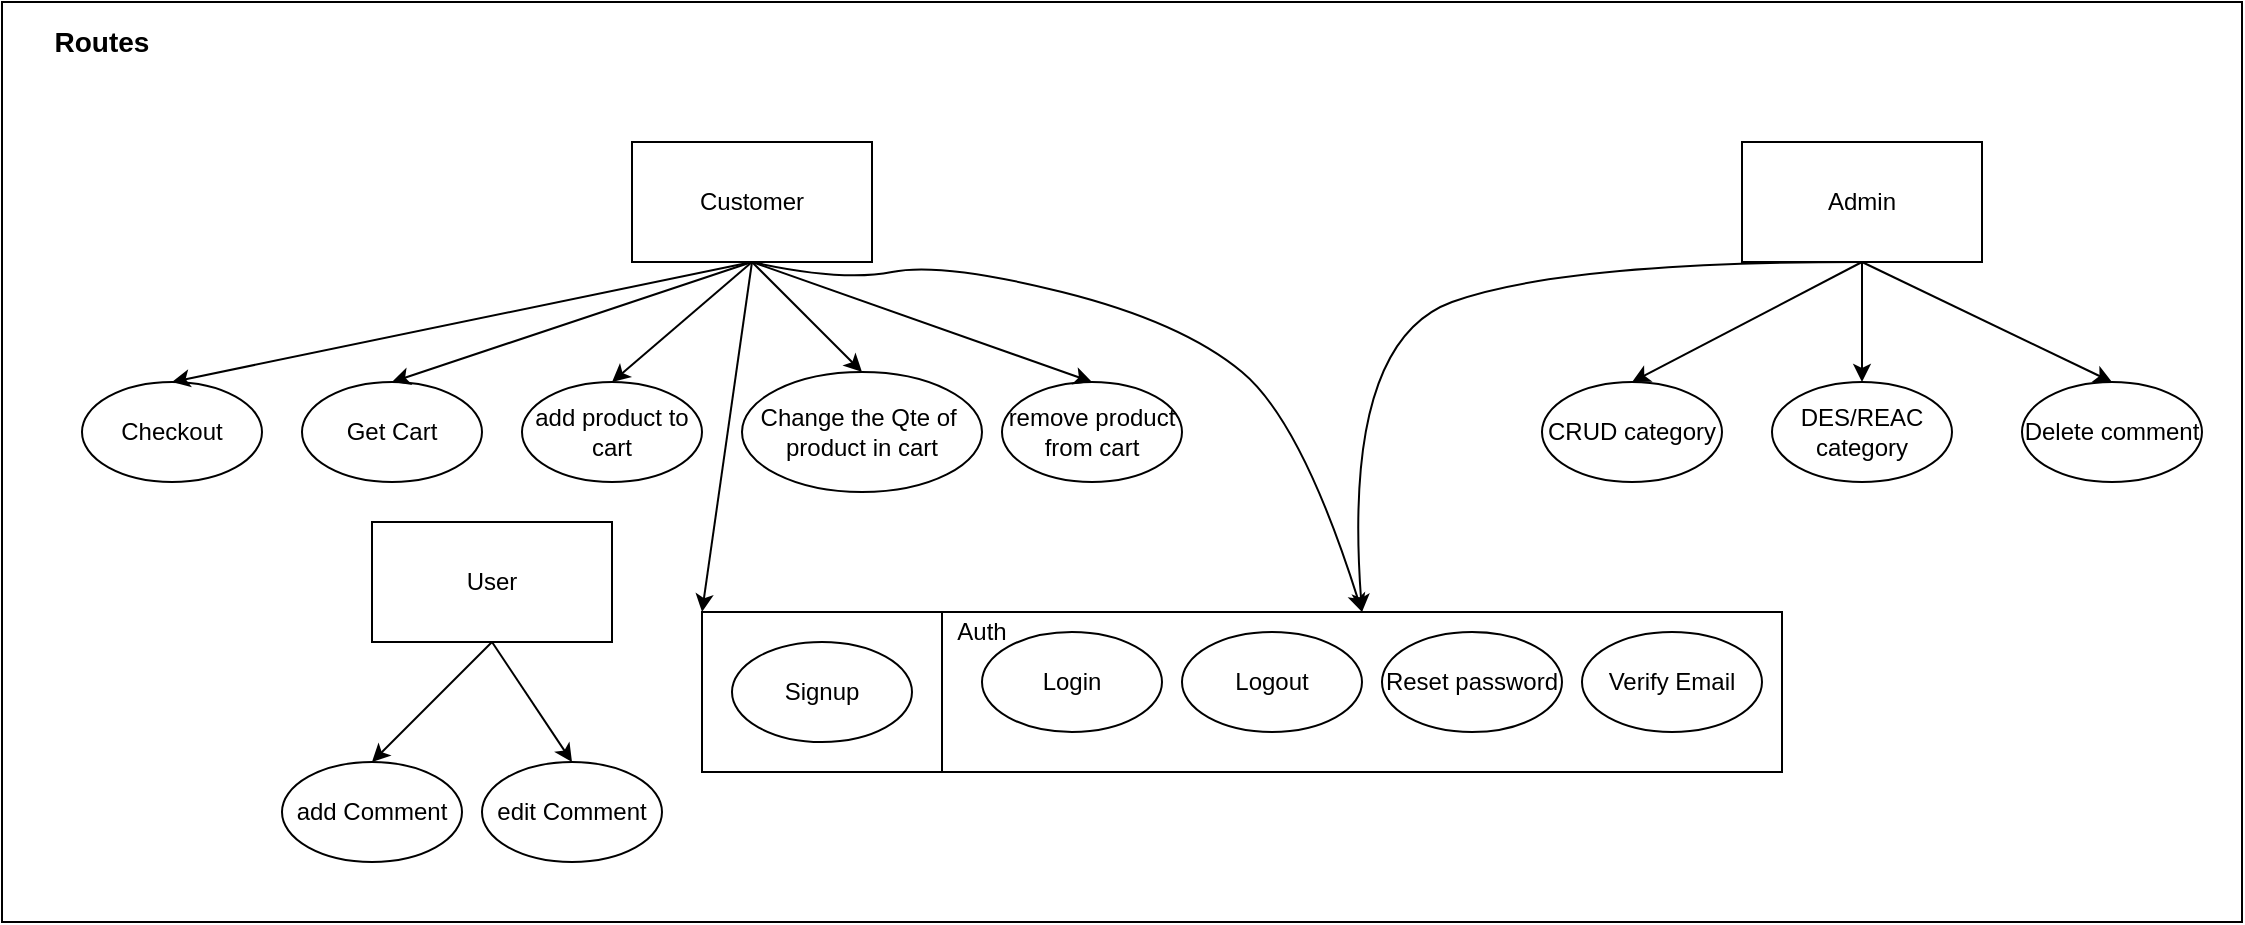 <mxfile version="14.5.1" type="device" pages="3"><diagram id="hFaaNvBYb8GxtZgO_M3G" name="Routes"><mxGraphModel dx="1463" dy="859" grid="1" gridSize="10" guides="1" tooltips="1" connect="1" arrows="1" fold="1" page="1" pageScale="1" pageWidth="1400" pageHeight="850" math="0" shadow="0"><root><mxCell id="0"/><mxCell id="1" parent="0"/><mxCell id="FmPAcpo22RHAkwrhhaOb-21" value="" style="rounded=0;whiteSpace=wrap;html=1;" parent="1" vertex="1"><mxGeometry x="130" y="180" width="1120" height="460" as="geometry"/></mxCell><mxCell id="FmPAcpo22RHAkwrhhaOb-22" value="&lt;b&gt;&lt;font style=&quot;font-size: 14px&quot;&gt;Routes&lt;/font&gt;&lt;/b&gt;" style="text;html=1;strokeColor=none;fillColor=none;align=center;verticalAlign=middle;whiteSpace=wrap;rounded=0;" parent="1" vertex="1"><mxGeometry x="150" y="190" width="60" height="20" as="geometry"/></mxCell><mxCell id="8OgXi1tDOsJr1ftYKDeI-11" value="" style="endArrow=classic;html=1;exitX=0.5;exitY=1;exitDx=0;exitDy=0;entryX=0.5;entryY=0;entryDx=0;entryDy=0;curved=1;" edge="1" parent="1" source="FmPAcpo22RHAkwrhhaOb-2" target="8OgXi1tDOsJr1ftYKDeI-8"><mxGeometry width="50" height="50" relative="1" as="geometry"><mxPoint x="635" y="310" as="sourcePoint"/><mxPoint x="705" y="370" as="targetPoint"/><Array as="points"><mxPoint x="550" y="320"/><mxPoint x="600" y="310"/><mxPoint x="720" y="340"/><mxPoint x="780" y="390"/></Array></mxGeometry></mxCell><mxCell id="8OgXi1tDOsJr1ftYKDeI-12" value="" style="endArrow=classic;html=1;exitX=0.5;exitY=1;exitDx=0;exitDy=0;entryX=0.5;entryY=0;entryDx=0;entryDy=0;curved=1;" edge="1" parent="1" source="FmPAcpo22RHAkwrhhaOb-3" target="8OgXi1tDOsJr1ftYKDeI-8"><mxGeometry width="50" height="50" relative="1" as="geometry"><mxPoint x="1415" y="310" as="sourcePoint"/><mxPoint x="1300" y="370" as="targetPoint"/><Array as="points"><mxPoint x="910" y="310"/><mxPoint x="800" y="350"/></Array></mxGeometry></mxCell><mxCell id="8OgXi1tDOsJr1ftYKDeI-15" value="" style="endArrow=classic;html=1;exitX=0.5;exitY=1;exitDx=0;exitDy=0;entryX=0;entryY=0;entryDx=0;entryDy=0;" edge="1" parent="1" source="FmPAcpo22RHAkwrhhaOb-2" target="8OgXi1tDOsJr1ftYKDeI-14"><mxGeometry width="50" height="50" relative="1" as="geometry"><mxPoint x="635" y="310" as="sourcePoint"/><mxPoint x="705" y="370" as="targetPoint"/></mxGeometry></mxCell><mxCell id="8OgXi1tDOsJr1ftYKDeI-20" value="" style="group" vertex="1" connectable="0" parent="1"><mxGeometry x="900" y="250" width="330" height="170" as="geometry"/></mxCell><mxCell id="FmPAcpo22RHAkwrhhaOb-3" value="Admin" style="rounded=0;whiteSpace=wrap;html=1;" parent="8OgXi1tDOsJr1ftYKDeI-20" vertex="1"><mxGeometry x="100" width="120" height="60" as="geometry"/></mxCell><mxCell id="FmPAcpo22RHAkwrhhaOb-9" value="CRUD category" style="ellipse;whiteSpace=wrap;html=1;" parent="8OgXi1tDOsJr1ftYKDeI-20" vertex="1"><mxGeometry y="120" width="90" height="50" as="geometry"/></mxCell><mxCell id="FmPAcpo22RHAkwrhhaOb-10" value="DES/REAC category" style="ellipse;whiteSpace=wrap;html=1;" parent="8OgXi1tDOsJr1ftYKDeI-20" vertex="1"><mxGeometry x="115" y="120" width="90" height="50" as="geometry"/></mxCell><mxCell id="FmPAcpo22RHAkwrhhaOb-11" value="Delete comment" style="ellipse;whiteSpace=wrap;html=1;" parent="8OgXi1tDOsJr1ftYKDeI-20" vertex="1"><mxGeometry x="240" y="120" width="90" height="50" as="geometry"/></mxCell><mxCell id="FmPAcpo22RHAkwrhhaOb-17" value="" style="endArrow=classic;html=1;exitX=0.5;exitY=1;exitDx=0;exitDy=0;entryX=0.5;entryY=0;entryDx=0;entryDy=0;" parent="8OgXi1tDOsJr1ftYKDeI-20" source="FmPAcpo22RHAkwrhhaOb-3" target="FmPAcpo22RHAkwrhhaOb-9" edge="1"><mxGeometry width="50" height="50" relative="1" as="geometry"><mxPoint x="505" y="250" as="sourcePoint"/><mxPoint x="500" y="390" as="targetPoint"/></mxGeometry></mxCell><mxCell id="FmPAcpo22RHAkwrhhaOb-18" value="" style="endArrow=classic;html=1;exitX=0.5;exitY=1;exitDx=0;exitDy=0;entryX=0.5;entryY=0;entryDx=0;entryDy=0;" parent="8OgXi1tDOsJr1ftYKDeI-20" source="FmPAcpo22RHAkwrhhaOb-3" target="FmPAcpo22RHAkwrhhaOb-10" edge="1"><mxGeometry width="50" height="50" relative="1" as="geometry"><mxPoint x="810" y="250" as="sourcePoint"/><mxPoint x="695" y="310" as="targetPoint"/></mxGeometry></mxCell><mxCell id="FmPAcpo22RHAkwrhhaOb-19" value="" style="endArrow=classic;html=1;exitX=0.5;exitY=1;exitDx=0;exitDy=0;entryX=0.5;entryY=0;entryDx=0;entryDy=0;" parent="8OgXi1tDOsJr1ftYKDeI-20" source="FmPAcpo22RHAkwrhhaOb-3" target="FmPAcpo22RHAkwrhhaOb-11" edge="1"><mxGeometry width="50" height="50" relative="1" as="geometry"><mxPoint x="810" y="250" as="sourcePoint"/><mxPoint x="810" y="310" as="targetPoint"/></mxGeometry></mxCell><mxCell id="8OgXi1tDOsJr1ftYKDeI-22" value="" style="group" vertex="1" connectable="0" parent="1"><mxGeometry x="270" y="440" width="190" height="170" as="geometry"/></mxCell><mxCell id="FmPAcpo22RHAkwrhhaOb-1" value="User" style="rounded=0;whiteSpace=wrap;html=1;" parent="8OgXi1tDOsJr1ftYKDeI-22" vertex="1"><mxGeometry x="45" width="120" height="60" as="geometry"/></mxCell><mxCell id="FmPAcpo22RHAkwrhhaOb-4" value="add Comment" style="ellipse;whiteSpace=wrap;html=1;" parent="8OgXi1tDOsJr1ftYKDeI-22" vertex="1"><mxGeometry y="120" width="90" height="50" as="geometry"/></mxCell><mxCell id="FmPAcpo22RHAkwrhhaOb-5" value="edit Comment" style="ellipse;whiteSpace=wrap;html=1;" parent="8OgXi1tDOsJr1ftYKDeI-22" vertex="1"><mxGeometry x="100" y="120" width="90" height="50" as="geometry"/></mxCell><mxCell id="FmPAcpo22RHAkwrhhaOb-12" value="" style="endArrow=classic;html=1;exitX=0.5;exitY=1;exitDx=0;exitDy=0;entryX=0.5;entryY=0;entryDx=0;entryDy=0;" parent="8OgXi1tDOsJr1ftYKDeI-22" source="FmPAcpo22RHAkwrhhaOb-1" target="FmPAcpo22RHAkwrhhaOb-4" edge="1"><mxGeometry width="50" height="50" relative="1" as="geometry"><mxPoint x="310" y="440" as="sourcePoint"/><mxPoint x="360" y="390" as="targetPoint"/></mxGeometry></mxCell><mxCell id="FmPAcpo22RHAkwrhhaOb-13" value="" style="endArrow=classic;html=1;exitX=0.5;exitY=1;exitDx=0;exitDy=0;entryX=0.5;entryY=0;entryDx=0;entryDy=0;" parent="8OgXi1tDOsJr1ftYKDeI-22" source="FmPAcpo22RHAkwrhhaOb-1" target="FmPAcpo22RHAkwrhhaOb-5" edge="1"><mxGeometry width="50" height="50" relative="1" as="geometry"><mxPoint x="270" y="250" as="sourcePoint"/><mxPoint x="210" y="310" as="targetPoint"/></mxGeometry></mxCell><mxCell id="8OgXi1tDOsJr1ftYKDeI-23" value="" style="group" vertex="1" connectable="0" parent="1"><mxGeometry x="170" y="250" width="550" height="260" as="geometry"/></mxCell><mxCell id="8OgXi1tDOsJr1ftYKDeI-21" value="" style="group" vertex="1" connectable="0" parent="8OgXi1tDOsJr1ftYKDeI-23"><mxGeometry width="450" height="260" as="geometry"/></mxCell><mxCell id="FmPAcpo22RHAkwrhhaOb-2" value="Customer" style="rounded=0;whiteSpace=wrap;html=1;" parent="8OgXi1tDOsJr1ftYKDeI-21" vertex="1"><mxGeometry x="275" width="120" height="60" as="geometry"/></mxCell><mxCell id="FmPAcpo22RHAkwrhhaOb-6" value="add product to cart" style="ellipse;whiteSpace=wrap;html=1;" parent="8OgXi1tDOsJr1ftYKDeI-21" vertex="1"><mxGeometry x="220" y="120" width="90" height="50" as="geometry"/></mxCell><mxCell id="FmPAcpo22RHAkwrhhaOb-8" value="Change the Qte of&amp;nbsp; product in cart" style="ellipse;whiteSpace=wrap;html=1;" parent="8OgXi1tDOsJr1ftYKDeI-21" vertex="1"><mxGeometry x="330" y="115" width="120" height="60" as="geometry"/></mxCell><mxCell id="8OgXi1tDOsJr1ftYKDeI-16" value="Checkout" style="ellipse;whiteSpace=wrap;html=1;" vertex="1" parent="8OgXi1tDOsJr1ftYKDeI-21"><mxGeometry y="120" width="90" height="50" as="geometry"/></mxCell><mxCell id="8OgXi1tDOsJr1ftYKDeI-18" value="Get Cart" style="ellipse;whiteSpace=wrap;html=1;" vertex="1" parent="8OgXi1tDOsJr1ftYKDeI-21"><mxGeometry x="110" y="120" width="90" height="50" as="geometry"/></mxCell><mxCell id="FmPAcpo22RHAkwrhhaOb-14" value="" style="endArrow=classic;html=1;exitX=0.5;exitY=1;exitDx=0;exitDy=0;entryX=0.5;entryY=0;entryDx=0;entryDy=0;" parent="8OgXi1tDOsJr1ftYKDeI-21" source="FmPAcpo22RHAkwrhhaOb-2" target="FmPAcpo22RHAkwrhhaOb-6" edge="1"><mxGeometry width="50" height="50" relative="1" as="geometry"><mxPoint x="270" y="250" as="sourcePoint"/><mxPoint x="310" y="310" as="targetPoint"/></mxGeometry></mxCell><mxCell id="FmPAcpo22RHAkwrhhaOb-16" value="" style="endArrow=classic;html=1;exitX=0.5;exitY=1;exitDx=0;exitDy=0;entryX=0.5;entryY=0;entryDx=0;entryDy=0;" parent="8OgXi1tDOsJr1ftYKDeI-21" source="FmPAcpo22RHAkwrhhaOb-2" target="FmPAcpo22RHAkwrhhaOb-8" edge="1"><mxGeometry width="50" height="50" relative="1" as="geometry"><mxPoint x="505" y="250" as="sourcePoint"/><mxPoint x="555" y="310" as="targetPoint"/></mxGeometry></mxCell><mxCell id="8OgXi1tDOsJr1ftYKDeI-17" value="" style="endArrow=classic;html=1;exitX=0.5;exitY=1;exitDx=0;exitDy=0;entryX=0.5;entryY=0;entryDx=0;entryDy=0;" edge="1" parent="8OgXi1tDOsJr1ftYKDeI-21" source="FmPAcpo22RHAkwrhhaOb-2" target="8OgXi1tDOsJr1ftYKDeI-16"><mxGeometry width="50" height="50" relative="1" as="geometry"><mxPoint x="505" y="250" as="sourcePoint"/><mxPoint x="435" y="310" as="targetPoint"/></mxGeometry></mxCell><mxCell id="8OgXi1tDOsJr1ftYKDeI-19" value="" style="endArrow=classic;html=1;exitX=0.5;exitY=1;exitDx=0;exitDy=0;entryX=0.5;entryY=0;entryDx=0;entryDy=0;" edge="1" parent="8OgXi1tDOsJr1ftYKDeI-21" source="FmPAcpo22RHAkwrhhaOb-2" target="8OgXi1tDOsJr1ftYKDeI-18"><mxGeometry width="50" height="50" relative="1" as="geometry"><mxPoint x="505" y="250" as="sourcePoint"/><mxPoint x="435" y="310" as="targetPoint"/></mxGeometry></mxCell><mxCell id="FmPAcpo22RHAkwrhhaOb-7" value="remove product from cart" style="ellipse;whiteSpace=wrap;html=1;" parent="8OgXi1tDOsJr1ftYKDeI-23" vertex="1"><mxGeometry x="460" y="120" width="90" height="50" as="geometry"/></mxCell><mxCell id="FmPAcpo22RHAkwrhhaOb-15" value="" style="endArrow=classic;html=1;exitX=0.5;exitY=1;exitDx=0;exitDy=0;entryX=0.5;entryY=0;entryDx=0;entryDy=0;" parent="8OgXi1tDOsJr1ftYKDeI-23" source="FmPAcpo22RHAkwrhhaOb-2" target="FmPAcpo22RHAkwrhhaOb-7" edge="1"><mxGeometry width="50" height="50" relative="1" as="geometry"><mxPoint x="505" y="430" as="sourcePoint"/><mxPoint x="435" y="490" as="targetPoint"/></mxGeometry></mxCell><mxCell id="8OgXi1tDOsJr1ftYKDeI-25" value="" style="group" vertex="1" connectable="0" parent="1"><mxGeometry x="480" y="485" width="540" height="80" as="geometry"/></mxCell><mxCell id="8OgXi1tDOsJr1ftYKDeI-10" value="" style="group" vertex="1" connectable="0" parent="8OgXi1tDOsJr1ftYKDeI-25"><mxGeometry x="120" width="420" height="80" as="geometry"/></mxCell><mxCell id="8OgXi1tDOsJr1ftYKDeI-8" value="" style="rounded=0;whiteSpace=wrap;html=1;fillColor=none;" vertex="1" parent="8OgXi1tDOsJr1ftYKDeI-10"><mxGeometry width="420" height="80" as="geometry"/></mxCell><mxCell id="8OgXi1tDOsJr1ftYKDeI-3" value="Login" style="ellipse;whiteSpace=wrap;html=1;" vertex="1" parent="8OgXi1tDOsJr1ftYKDeI-10"><mxGeometry x="20" y="10" width="90" height="50" as="geometry"/></mxCell><mxCell id="8OgXi1tDOsJr1ftYKDeI-4" value="Logout" style="ellipse;whiteSpace=wrap;html=1;" vertex="1" parent="8OgXi1tDOsJr1ftYKDeI-10"><mxGeometry x="120" y="10" width="90" height="50" as="geometry"/></mxCell><mxCell id="8OgXi1tDOsJr1ftYKDeI-5" value="Reset password" style="ellipse;whiteSpace=wrap;html=1;" vertex="1" parent="8OgXi1tDOsJr1ftYKDeI-10"><mxGeometry x="220" y="10" width="90" height="50" as="geometry"/></mxCell><mxCell id="8OgXi1tDOsJr1ftYKDeI-6" value="Verify Email" style="ellipse;whiteSpace=wrap;html=1;" vertex="1" parent="8OgXi1tDOsJr1ftYKDeI-10"><mxGeometry x="320" y="10" width="90" height="50" as="geometry"/></mxCell><mxCell id="8OgXi1tDOsJr1ftYKDeI-9" value="Auth" style="text;html=1;strokeColor=none;fillColor=none;align=center;verticalAlign=middle;whiteSpace=wrap;rounded=0;" vertex="1" parent="8OgXi1tDOsJr1ftYKDeI-10"><mxGeometry width="40" height="20" as="geometry"/></mxCell><mxCell id="8OgXi1tDOsJr1ftYKDeI-14" value="" style="rounded=0;whiteSpace=wrap;html=1;fillColor=none;" vertex="1" parent="8OgXi1tDOsJr1ftYKDeI-25"><mxGeometry width="120" height="80" as="geometry"/></mxCell><mxCell id="8OgXi1tDOsJr1ftYKDeI-13" value="Signup" style="ellipse;whiteSpace=wrap;html=1;" vertex="1" parent="8OgXi1tDOsJr1ftYKDeI-25"><mxGeometry x="15" y="15" width="90" height="50" as="geometry"/></mxCell></root></mxGraphModel></diagram><diagram id="HXz09fi43vUoqTx9kdm2" name="Usecase"><mxGraphModel dx="1024" dy="601" grid="1" gridSize="10" guides="1" tooltips="1" connect="1" arrows="1" fold="1" page="1" pageScale="1" pageWidth="1400" pageHeight="850" math="0" shadow="0"><root><mxCell id="y-8av-Jh25P55KOhQM9G-0"/><mxCell id="y-8av-Jh25P55KOhQM9G-1" parent="y-8av-Jh25P55KOhQM9G-0"/><mxCell id="y-8av-Jh25P55KOhQM9G-2" value="Admin" style="shape=umlActor;verticalLabelPosition=bottom;verticalAlign=top;html=1;outlineConnect=0;fillColor=none;" vertex="1" parent="y-8av-Jh25P55KOhQM9G-1"><mxGeometry x="880" y="150" width="30" height="60" as="geometry"/></mxCell><mxCell id="y-8av-Jh25P55KOhQM9G-3" value="Customer" style="shape=umlActor;verticalLabelPosition=bottom;verticalAlign=top;html=1;outlineConnect=0;fillColor=none;" vertex="1" parent="y-8av-Jh25P55KOhQM9G-1"><mxGeometry x="90" y="290" width="30" height="60" as="geometry"/></mxCell><mxCell id="y-8av-Jh25P55KOhQM9G-4" value="User" style="shape=umlActor;verticalLabelPosition=bottom;verticalAlign=top;html=1;outlineConnect=0;fillColor=none;" vertex="1" parent="y-8av-Jh25P55KOhQM9G-1"><mxGeometry x="90" y="530" width="30" height="60" as="geometry"/></mxCell><mxCell id="y-8av-Jh25P55KOhQM9G-5" value="" style="rounded=0;whiteSpace=wrap;html=1;" vertex="1" parent="y-8av-Jh25P55KOhQM9G-1"><mxGeometry x="160" y="80" width="560" height="530" as="geometry"/></mxCell><mxCell id="M89eKvENkeZAWvXHeIiO-0" value="CRUD category" style="ellipse;whiteSpace=wrap;html=1;" vertex="1" parent="y-8av-Jh25P55KOhQM9G-1"><mxGeometry x="560" y="130" width="80" height="30" as="geometry"/></mxCell><mxCell id="M89eKvENkeZAWvXHeIiO-1" value="DES/REAC category" style="ellipse;whiteSpace=wrap;html=1;" vertex="1" parent="y-8av-Jh25P55KOhQM9G-1"><mxGeometry x="590" y="170" width="90" height="40" as="geometry"/></mxCell><mxCell id="M89eKvENkeZAWvXHeIiO-2" value="Auth" style="ellipse;whiteSpace=wrap;html=1;" vertex="1" parent="y-8av-Jh25P55KOhQM9G-1"><mxGeometry x="345" y="110" width="80" height="40" as="geometry"/></mxCell><mxCell id="9nXzYPpeFCMzcxAcYLh8-0" value="Delete comment" style="ellipse;whiteSpace=wrap;html=1;" vertex="1" parent="y-8av-Jh25P55KOhQM9G-1"><mxGeometry x="610" y="220" width="80" height="40" as="geometry"/></mxCell><mxCell id="E_kmegmn0SVGKKRXfnZQ-0" value="add product to cart" style="ellipse;whiteSpace=wrap;html=1;" vertex="1" parent="y-8av-Jh25P55KOhQM9G-1"><mxGeometry x="220" y="300" width="95" height="35" as="geometry"/></mxCell><mxCell id="E_kmegmn0SVGKKRXfnZQ-1" value="Change the Qte of&amp;nbsp; product in cart" style="ellipse;whiteSpace=wrap;html=1;" vertex="1" parent="y-8av-Jh25P55KOhQM9G-1"><mxGeometry x="205" y="340" width="125" height="50" as="geometry"/></mxCell><mxCell id="E_kmegmn0SVGKKRXfnZQ-2" value="Checkout" style="ellipse;whiteSpace=wrap;html=1;" vertex="1" parent="y-8av-Jh25P55KOhQM9G-1"><mxGeometry x="235" y="220" width="95" height="25" as="geometry"/></mxCell><mxCell id="E_kmegmn0SVGKKRXfnZQ-3" value="Get Cart" style="ellipse;whiteSpace=wrap;html=1;" vertex="1" parent="y-8av-Jh25P55KOhQM9G-1"><mxGeometry x="230" y="260" width="95" height="30" as="geometry"/></mxCell><mxCell id="BH0wlshTpI5snRjm-f-P-0" value="remove product from cart" style="ellipse;whiteSpace=wrap;html=1;" vertex="1" parent="y-8av-Jh25P55KOhQM9G-1"><mxGeometry x="205" y="400" width="105" height="50" as="geometry"/></mxCell><mxCell id="QAzWDiTgflsXZnmHh1bm-0" value="add Comment" style="ellipse;whiteSpace=wrap;html=1;" vertex="1" parent="y-8av-Jh25P55KOhQM9G-1"><mxGeometry x="410" y="500" width="90" height="50" as="geometry"/></mxCell><mxCell id="QAzWDiTgflsXZnmHh1bm-1" value="edit Comment" style="ellipse;whiteSpace=wrap;html=1;" vertex="1" parent="y-8av-Jh25P55KOhQM9G-1"><mxGeometry x="185" y="550" width="90" height="50" as="geometry"/></mxCell><mxCell id="QAzWDiTgflsXZnmHh1bm-2" value="" style="line;strokeWidth=1;fillColor=none;align=left;verticalAlign=middle;spacingTop=-1;spacingLeft=3;spacingRight=3;rotatable=0;labelPosition=right;points=[];portConstraint=eastwest;" vertex="1" parent="y-8av-Jh25P55KOhQM9G-1"><mxGeometry x="160" y="492" width="560" height="8" as="geometry"/></mxCell><mxCell id="QAzWDiTgflsXZnmHh1bm-3" value="" style="endArrow=open;endFill=1;endSize=12;html=1;exitX=0.5;exitY=0.5;exitDx=0;exitDy=0;exitPerimeter=0;entryX=1;entryY=0.5;entryDx=0;entryDy=0;" edge="1" parent="y-8av-Jh25P55KOhQM9G-1" source="y-8av-Jh25P55KOhQM9G-2" target="M89eKvENkeZAWvXHeIiO-0"><mxGeometry width="160" relative="1" as="geometry"><mxPoint x="120" y="240" as="sourcePoint"/><mxPoint x="280" y="240" as="targetPoint"/></mxGeometry></mxCell><mxCell id="QAzWDiTgflsXZnmHh1bm-4" value="" style="endArrow=open;endFill=1;endSize=12;html=1;exitX=0.5;exitY=0.5;exitDx=0;exitDy=0;exitPerimeter=0;entryX=1;entryY=0.5;entryDx=0;entryDy=0;" edge="1" parent="y-8av-Jh25P55KOhQM9G-1" source="y-8av-Jh25P55KOhQM9G-2" target="M89eKvENkeZAWvXHeIiO-1"><mxGeometry width="160" relative="1" as="geometry"><mxPoint x="115" y="170" as="sourcePoint"/><mxPoint x="280" y="115" as="targetPoint"/></mxGeometry></mxCell><mxCell id="QAzWDiTgflsXZnmHh1bm-5" value="" style="endArrow=open;endFill=1;endSize=12;html=1;exitX=0.5;exitY=0.5;exitDx=0;exitDy=0;exitPerimeter=0;entryX=1;entryY=0.5;entryDx=0;entryDy=0;" edge="1" parent="y-8av-Jh25P55KOhQM9G-1" source="y-8av-Jh25P55KOhQM9G-2" target="9nXzYPpeFCMzcxAcYLh8-0"><mxGeometry width="160" relative="1" as="geometry"><mxPoint x="115" y="170" as="sourcePoint"/><mxPoint x="770" y="260" as="targetPoint"/></mxGeometry></mxCell><mxCell id="QAzWDiTgflsXZnmHh1bm-6" value="" style="endArrow=open;endFill=1;endSize=12;html=1;exitX=0.5;exitY=0.5;exitDx=0;exitDy=0;exitPerimeter=0;entryX=0;entryY=0.5;entryDx=0;entryDy=0;" edge="1" parent="y-8av-Jh25P55KOhQM9G-1" source="y-8av-Jh25P55KOhQM9G-3" target="E_kmegmn0SVGKKRXfnZQ-2"><mxGeometry width="160" relative="1" as="geometry"><mxPoint x="115" y="170" as="sourcePoint"/><mxPoint x="280" y="210" as="targetPoint"/></mxGeometry></mxCell><mxCell id="QAzWDiTgflsXZnmHh1bm-7" value="" style="endArrow=open;endFill=1;endSize=12;html=1;exitX=0.5;exitY=0.5;exitDx=0;exitDy=0;exitPerimeter=0;entryX=0;entryY=0.5;entryDx=0;entryDy=0;" edge="1" parent="y-8av-Jh25P55KOhQM9G-1" source="y-8av-Jh25P55KOhQM9G-3" target="E_kmegmn0SVGKKRXfnZQ-3"><mxGeometry width="160" relative="1" as="geometry"><mxPoint x="115" y="330" as="sourcePoint"/><mxPoint x="275" y="277.5" as="targetPoint"/></mxGeometry></mxCell><mxCell id="QAzWDiTgflsXZnmHh1bm-8" value="" style="endArrow=open;endFill=1;endSize=12;html=1;exitX=0.5;exitY=0.5;exitDx=0;exitDy=0;exitPerimeter=0;entryX=0;entryY=0.5;entryDx=0;entryDy=0;" edge="1" parent="y-8av-Jh25P55KOhQM9G-1" source="y-8av-Jh25P55KOhQM9G-3" target="BH0wlshTpI5snRjm-f-P-0"><mxGeometry width="160" relative="1" as="geometry"><mxPoint x="115" y="330" as="sourcePoint"/><mxPoint x="272.5" y="315" as="targetPoint"/></mxGeometry></mxCell><mxCell id="QAzWDiTgflsXZnmHh1bm-9" value="" style="endArrow=open;endFill=1;endSize=12;html=1;exitX=0.5;exitY=0.5;exitDx=0;exitDy=0;exitPerimeter=0;entryX=0;entryY=0.5;entryDx=0;entryDy=0;" edge="1" parent="y-8av-Jh25P55KOhQM9G-1" source="y-8av-Jh25P55KOhQM9G-3" target="E_kmegmn0SVGKKRXfnZQ-1"><mxGeometry width="160" relative="1" as="geometry"><mxPoint x="125" y="340" as="sourcePoint"/><mxPoint x="282.5" y="325" as="targetPoint"/></mxGeometry></mxCell><mxCell id="QAzWDiTgflsXZnmHh1bm-10" value="" style="endArrow=open;endFill=1;endSize=12;html=1;exitX=0.5;exitY=0.5;exitDx=0;exitDy=0;exitPerimeter=0;entryX=0;entryY=0.5;entryDx=0;entryDy=0;" edge="1" parent="y-8av-Jh25P55KOhQM9G-1" source="y-8av-Jh25P55KOhQM9G-3" target="E_kmegmn0SVGKKRXfnZQ-0"><mxGeometry width="160" relative="1" as="geometry"><mxPoint x="135" y="350" as="sourcePoint"/><mxPoint x="292.5" y="335" as="targetPoint"/></mxGeometry></mxCell><mxCell id="QAzWDiTgflsXZnmHh1bm-11" value="" style="endArrow=open;endFill=1;endSize=12;html=1;exitX=0.5;exitY=0.5;exitDx=0;exitDy=0;exitPerimeter=0;entryX=0;entryY=0.5;entryDx=0;entryDy=0;" edge="1" parent="y-8av-Jh25P55KOhQM9G-1" source="y-8av-Jh25P55KOhQM9G-4" target="QAzWDiTgflsXZnmHh1bm-0"><mxGeometry width="160" relative="1" as="geometry"><mxPoint x="115" y="330" as="sourcePoint"/><mxPoint x="267.5" y="465" as="targetPoint"/></mxGeometry></mxCell><mxCell id="QAzWDiTgflsXZnmHh1bm-12" value="" style="endArrow=open;endFill=1;endSize=12;html=1;exitX=0.5;exitY=0.5;exitDx=0;exitDy=0;exitPerimeter=0;entryX=0;entryY=0.5;entryDx=0;entryDy=0;" edge="1" parent="y-8av-Jh25P55KOhQM9G-1" source="y-8av-Jh25P55KOhQM9G-4" target="QAzWDiTgflsXZnmHh1bm-1"><mxGeometry width="160" relative="1" as="geometry"><mxPoint x="115" y="570" as="sourcePoint"/><mxPoint x="275" y="545" as="targetPoint"/></mxGeometry></mxCell><mxCell id="QAzWDiTgflsXZnmHh1bm-13" value="" style="endArrow=none;endFill=0;endSize=12;html=1;dashed=1;entryX=0;entryY=0.5;entryDx=0;entryDy=0;exitX=1;exitY=0.5;exitDx=0;exitDy=0;startArrow=classic;startFill=1;" edge="1" parent="y-8av-Jh25P55KOhQM9G-1" source="M89eKvENkeZAWvXHeIiO-2" target="M89eKvENkeZAWvXHeIiO-0"><mxGeometry width="160" relative="1" as="geometry"><mxPoint x="440" y="310" as="sourcePoint"/><mxPoint x="600" y="310" as="targetPoint"/></mxGeometry></mxCell><mxCell id="QAzWDiTgflsXZnmHh1bm-14" value="&amp;lt;&amp;lt;include&amp;gt;&amp;gt;" style="edgeLabel;html=1;align=center;verticalAlign=middle;resizable=0;points=[];" vertex="1" connectable="0" parent="QAzWDiTgflsXZnmHh1bm-13"><mxGeometry x="-0.165" relative="1" as="geometry"><mxPoint y="-1" as="offset"/></mxGeometry></mxCell><mxCell id="QAzWDiTgflsXZnmHh1bm-15" value="" style="endArrow=none;endFill=0;endSize=12;html=1;dashed=1;entryX=0;entryY=0.5;entryDx=0;entryDy=0;exitX=1;exitY=0.5;exitDx=0;exitDy=0;startArrow=classic;startFill=1;" edge="1" parent="y-8av-Jh25P55KOhQM9G-1" source="M89eKvENkeZAWvXHeIiO-2" target="M89eKvENkeZAWvXHeIiO-1"><mxGeometry width="160" relative="1" as="geometry"><mxPoint x="630" y="240" as="sourcePoint"/><mxPoint x="517.5" y="165" as="targetPoint"/></mxGeometry></mxCell><mxCell id="QAzWDiTgflsXZnmHh1bm-16" value="&amp;lt;&amp;lt;include&amp;gt;&amp;gt;" style="edgeLabel;html=1;align=center;verticalAlign=middle;resizable=0;points=[];" vertex="1" connectable="0" parent="QAzWDiTgflsXZnmHh1bm-15"><mxGeometry x="-0.165" relative="1" as="geometry"><mxPoint y="-1" as="offset"/></mxGeometry></mxCell><mxCell id="QAzWDiTgflsXZnmHh1bm-17" value="" style="endArrow=none;endFill=0;endSize=12;html=1;dashed=1;entryX=0;entryY=0.5;entryDx=0;entryDy=0;exitX=1;exitY=0.5;exitDx=0;exitDy=0;startArrow=classic;startFill=1;" edge="1" parent="y-8av-Jh25P55KOhQM9G-1" source="M89eKvENkeZAWvXHeIiO-2" target="9nXzYPpeFCMzcxAcYLh8-0"><mxGeometry width="160" relative="1" as="geometry"><mxPoint x="890" y="390" as="sourcePoint"/><mxPoint x="800" y="310" as="targetPoint"/></mxGeometry></mxCell><mxCell id="QAzWDiTgflsXZnmHh1bm-18" value="&amp;lt;&amp;lt;include&amp;gt;&amp;gt;" style="edgeLabel;html=1;align=center;verticalAlign=middle;resizable=0;points=[];" vertex="1" connectable="0" parent="QAzWDiTgflsXZnmHh1bm-17"><mxGeometry x="-0.165" relative="1" as="geometry"><mxPoint y="-1" as="offset"/></mxGeometry></mxCell><mxCell id="QAzWDiTgflsXZnmHh1bm-19" value="" style="endArrow=none;endFill=0;endSize=12;html=1;dashed=1;entryX=0.5;entryY=0;entryDx=0;entryDy=0;exitX=0;exitY=0.5;exitDx=0;exitDy=0;startArrow=classic;startFill=1;" edge="1" parent="y-8av-Jh25P55KOhQM9G-1" source="M89eKvENkeZAWvXHeIiO-2" target="E_kmegmn0SVGKKRXfnZQ-2"><mxGeometry width="160" relative="1" as="geometry"><mxPoint x="435" y="140" as="sourcePoint"/><mxPoint x="620" y="250" as="targetPoint"/></mxGeometry></mxCell><mxCell id="QAzWDiTgflsXZnmHh1bm-20" value="&amp;lt;&amp;lt;include&amp;gt;&amp;gt;" style="edgeLabel;html=1;align=center;verticalAlign=middle;resizable=0;points=[];" vertex="1" connectable="0" parent="QAzWDiTgflsXZnmHh1bm-19"><mxGeometry x="-0.165" relative="1" as="geometry"><mxPoint y="-1" as="offset"/></mxGeometry></mxCell><mxCell id="QAzWDiTgflsXZnmHh1bm-25" value="CRUD product" style="ellipse;whiteSpace=wrap;html=1;" vertex="1" parent="y-8av-Jh25P55KOhQM9G-1"><mxGeometry x="610" y="280" width="80" height="40" as="geometry"/></mxCell><mxCell id="QAzWDiTgflsXZnmHh1bm-26" value="" style="endArrow=open;endFill=1;endSize=12;html=1;exitX=0.5;exitY=0.5;exitDx=0;exitDy=0;exitPerimeter=0;entryX=1;entryY=0.5;entryDx=0;entryDy=0;" edge="1" parent="y-8av-Jh25P55KOhQM9G-1" source="y-8av-Jh25P55KOhQM9G-2" target="QAzWDiTgflsXZnmHh1bm-25"><mxGeometry width="160" relative="1" as="geometry"><mxPoint x="905" y="190" as="sourcePoint"/><mxPoint x="700" y="250" as="targetPoint"/></mxGeometry></mxCell><mxCell id="QAzWDiTgflsXZnmHh1bm-27" value="" style="endArrow=none;endFill=0;endSize=12;html=1;dashed=1;entryX=0;entryY=0.5;entryDx=0;entryDy=0;startArrow=classic;startFill=1;exitX=1;exitY=0.5;exitDx=0;exitDy=0;" edge="1" parent="y-8av-Jh25P55KOhQM9G-1" source="E_kmegmn0SVGKKRXfnZQ-0" target="QAzWDiTgflsXZnmHh1bm-25"><mxGeometry width="160" relative="1" as="geometry"><mxPoint x="890" y="370" as="sourcePoint"/><mxPoint x="620" y="250" as="targetPoint"/></mxGeometry></mxCell><mxCell id="QAzWDiTgflsXZnmHh1bm-28" value="&amp;lt;&amp;lt;extends&amp;gt;&amp;gt;" style="edgeLabel;html=1;align=center;verticalAlign=middle;resizable=0;points=[];" vertex="1" connectable="0" parent="QAzWDiTgflsXZnmHh1bm-27"><mxGeometry x="-0.165" relative="1" as="geometry"><mxPoint y="-1" as="offset"/></mxGeometry></mxCell><mxCell id="QAzWDiTgflsXZnmHh1bm-29" value="" style="endArrow=none;endFill=0;endSize=12;html=1;dashed=1;entryX=0.5;entryY=1;entryDx=0;entryDy=0;startArrow=classic;startFill=1;exitX=1;exitY=0.5;exitDx=0;exitDy=0;" edge="1" parent="y-8av-Jh25P55KOhQM9G-1" source="QAzWDiTgflsXZnmHh1bm-0" target="QAzWDiTgflsXZnmHh1bm-25"><mxGeometry width="160" relative="1" as="geometry"><mxPoint x="325.0" y="327.5" as="sourcePoint"/><mxPoint x="620" y="310" as="targetPoint"/></mxGeometry></mxCell><mxCell id="QAzWDiTgflsXZnmHh1bm-30" value="&amp;lt;&amp;lt;extends&amp;gt;&amp;gt;" style="edgeLabel;html=1;align=center;verticalAlign=middle;resizable=0;points=[];" vertex="1" connectable="0" parent="QAzWDiTgflsXZnmHh1bm-29"><mxGeometry x="-0.165" relative="1" as="geometry"><mxPoint y="-1" as="offset"/></mxGeometry></mxCell><mxCell id="QAzWDiTgflsXZnmHh1bm-31" value="" style="endArrow=none;endFill=0;endSize=12;html=1;dashed=1;entryX=1;entryY=0.5;entryDx=0;entryDy=0;exitX=0.5;exitY=1;exitDx=0;exitDy=0;startArrow=classic;startFill=1;" edge="1" parent="y-8av-Jh25P55KOhQM9G-1" source="QAzWDiTgflsXZnmHh1bm-0" target="QAzWDiTgflsXZnmHh1bm-1"><mxGeometry width="160" relative="1" as="geometry"><mxPoint x="435" y="140.0" as="sourcePoint"/><mxPoint x="620" y="250" as="targetPoint"/></mxGeometry></mxCell><mxCell id="QAzWDiTgflsXZnmHh1bm-32" value="&amp;lt;&amp;lt;include&amp;gt;&amp;gt;" style="edgeLabel;html=1;align=center;verticalAlign=middle;resizable=0;points=[];" vertex="1" connectable="0" parent="QAzWDiTgflsXZnmHh1bm-31"><mxGeometry x="-0.165" relative="1" as="geometry"><mxPoint y="-1" as="offset"/></mxGeometry></mxCell><mxCell id="QAzWDiTgflsXZnmHh1bm-33" value="&lt;font style=&quot;font-size: 23px&quot;&gt;&lt;u&gt;UseCase&lt;/u&gt;&lt;/font&gt;" style="text;html=1;strokeColor=none;fillColor=none;align=center;verticalAlign=middle;whiteSpace=wrap;rounded=0;" vertex="1" parent="y-8av-Jh25P55KOhQM9G-1"><mxGeometry x="180" y="90" width="120" height="30" as="geometry"/></mxCell><mxCell id="rp_XM4LZv4_c5Xdw3gxt-0" value="" style="endArrow=none;endFill=0;endSize=12;html=1;dashed=1;entryX=0;entryY=0.5;entryDx=0;entryDy=0;startArrow=classic;startFill=1;exitX=1;exitY=0.5;exitDx=0;exitDy=0;" edge="1" parent="y-8av-Jh25P55KOhQM9G-1" source="E_kmegmn0SVGKKRXfnZQ-3" target="QAzWDiTgflsXZnmHh1bm-25"><mxGeometry width="160" relative="1" as="geometry"><mxPoint x="325" y="327.5" as="sourcePoint"/><mxPoint x="620.0" y="310" as="targetPoint"/></mxGeometry></mxCell><mxCell id="rp_XM4LZv4_c5Xdw3gxt-1" value="&amp;lt;&amp;lt;extends&amp;gt;&amp;gt;" style="edgeLabel;html=1;align=center;verticalAlign=middle;resizable=0;points=[];" vertex="1" connectable="0" parent="rp_XM4LZv4_c5Xdw3gxt-0"><mxGeometry x="-0.165" relative="1" as="geometry"><mxPoint y="-1" as="offset"/></mxGeometry></mxCell><mxCell id="rp_XM4LZv4_c5Xdw3gxt-2" value="" style="endArrow=none;endFill=0;endSize=12;html=1;dashed=1;startArrow=classic;startFill=1;exitX=1;exitY=0.5;exitDx=0;exitDy=0;entryX=1;entryY=0;entryDx=0;entryDy=0;curved=1;" edge="1" parent="y-8av-Jh25P55KOhQM9G-1" source="E_kmegmn0SVGKKRXfnZQ-2" target="E_kmegmn0SVGKKRXfnZQ-0"><mxGeometry width="160" relative="1" as="geometry"><mxPoint x="340" y="242.5" as="sourcePoint"/><mxPoint x="620.0" y="310" as="targetPoint"/><Array as="points"><mxPoint x="410" y="290"/></Array></mxGeometry></mxCell><mxCell id="rp_XM4LZv4_c5Xdw3gxt-3" value="&amp;lt;&amp;lt;extends&amp;gt;&amp;gt;" style="edgeLabel;html=1;align=center;verticalAlign=middle;resizable=0;points=[];" vertex="1" connectable="0" parent="rp_XM4LZv4_c5Xdw3gxt-2"><mxGeometry x="-0.165" relative="1" as="geometry"><mxPoint x="-40.37" y="-23.08" as="offset"/></mxGeometry></mxCell></root></mxGraphModel></diagram><diagram id="FtJAF3CreevYAUjRw95b" name="MCD"><mxGraphModel dx="1024" dy="601" grid="1" gridSize="10" guides="1" tooltips="1" connect="1" arrows="1" fold="1" page="1" pageScale="1" pageWidth="1400" pageHeight="850" math="0" shadow="0"><root><mxCell id="Bo_VbIozrqexKaGNFSZ_-0"/><mxCell id="Bo_VbIozrqexKaGNFSZ_-1" parent="Bo_VbIozrqexKaGNFSZ_-0"/></root></mxGraphModel></diagram></mxfile>